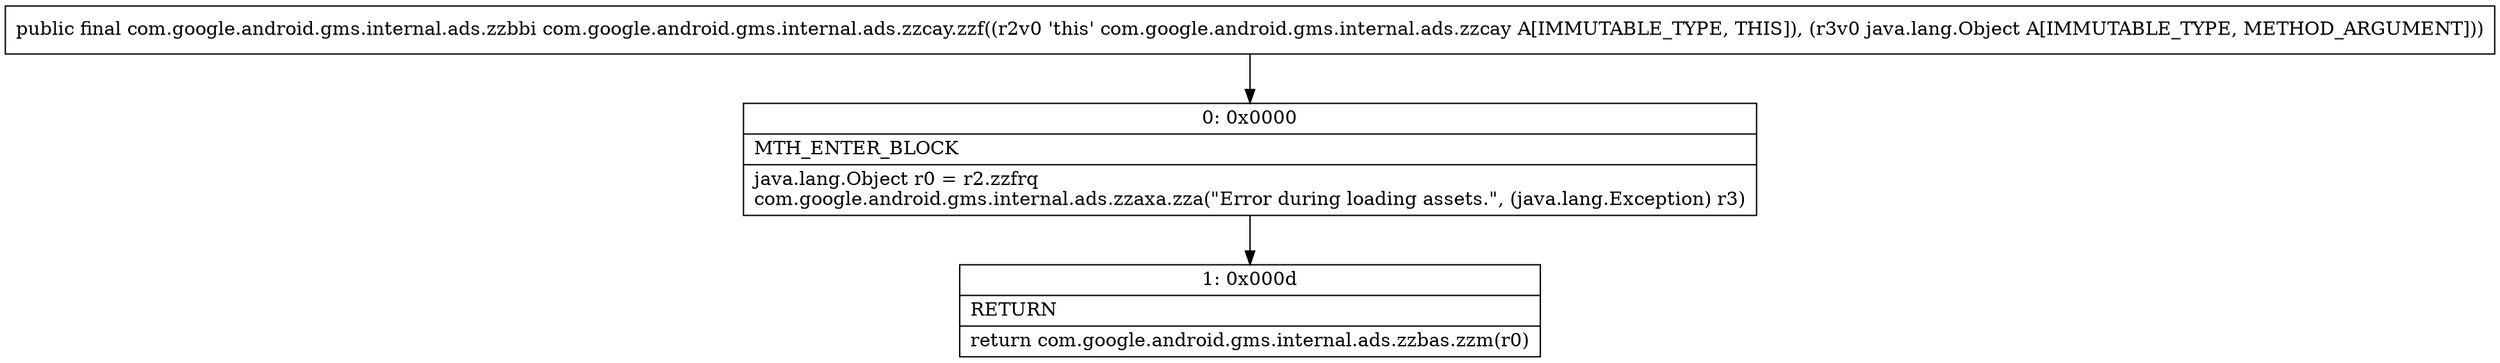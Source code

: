 digraph "CFG forcom.google.android.gms.internal.ads.zzcay.zzf(Ljava\/lang\/Object;)Lcom\/google\/android\/gms\/internal\/ads\/zzbbi;" {
Node_0 [shape=record,label="{0\:\ 0x0000|MTH_ENTER_BLOCK\l|java.lang.Object r0 = r2.zzfrq\lcom.google.android.gms.internal.ads.zzaxa.zza(\"Error during loading assets.\", (java.lang.Exception) r3)\l}"];
Node_1 [shape=record,label="{1\:\ 0x000d|RETURN\l|return com.google.android.gms.internal.ads.zzbas.zzm(r0)\l}"];
MethodNode[shape=record,label="{public final com.google.android.gms.internal.ads.zzbbi com.google.android.gms.internal.ads.zzcay.zzf((r2v0 'this' com.google.android.gms.internal.ads.zzcay A[IMMUTABLE_TYPE, THIS]), (r3v0 java.lang.Object A[IMMUTABLE_TYPE, METHOD_ARGUMENT])) }"];
MethodNode -> Node_0;
Node_0 -> Node_1;
}

